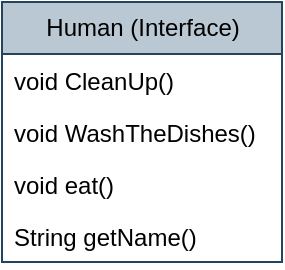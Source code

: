 <mxfile version="13.9.2" type="github">
  <diagram id="NIDb97bwamjwVH5dLSqN" name="Page-1">
    <mxGraphModel dx="1422" dy="763" grid="1" gridSize="10" guides="1" tooltips="1" connect="1" arrows="1" fold="1" page="1" pageScale="1" pageWidth="827" pageHeight="1169" math="0" shadow="0">
      <root>
        <mxCell id="0" />
        <mxCell id="1" parent="0" />
        <mxCell id="ecQy7TanuWZn8_1mcAMe-55" value="Human (Interface)" style="swimlane;fontStyle=0;childLayout=stackLayout;horizontal=1;startSize=26;fillColor=#bac8d3;horizontalStack=0;resizeParent=1;resizeParentMax=0;resizeLast=0;collapsible=1;marginBottom=0;rounded=0;shadow=0;glass=0;sketch=0;strokeColor=#23445d;html=1;" parent="1" vertex="1">
          <mxGeometry x="160" y="200" width="140" height="130" as="geometry" />
        </mxCell>
        <mxCell id="ecQy7TanuWZn8_1mcAMe-61" value="void CleanUp()" style="text;strokeColor=none;fillColor=none;align=left;verticalAlign=top;spacingLeft=4;spacingRight=4;overflow=hidden;rotatable=0;points=[[0,0.5],[1,0.5]];portConstraint=eastwest;" parent="ecQy7TanuWZn8_1mcAMe-55" vertex="1">
          <mxGeometry y="26" width="140" height="26" as="geometry" />
        </mxCell>
        <mxCell id="ecQy7TanuWZn8_1mcAMe-60" value="void WashTheDishes()" style="text;strokeColor=none;fillColor=none;align=left;verticalAlign=top;spacingLeft=4;spacingRight=4;overflow=hidden;rotatable=0;points=[[0,0.5],[1,0.5]];portConstraint=eastwest;" parent="ecQy7TanuWZn8_1mcAMe-55" vertex="1">
          <mxGeometry y="52" width="140" height="26" as="geometry" />
        </mxCell>
        <mxCell id="ecQy7TanuWZn8_1mcAMe-62" value="void eat()" style="text;strokeColor=none;fillColor=none;align=left;verticalAlign=top;spacingLeft=4;spacingRight=4;overflow=hidden;rotatable=0;points=[[0,0.5],[1,0.5]];portConstraint=eastwest;" parent="ecQy7TanuWZn8_1mcAMe-55" vertex="1">
          <mxGeometry y="78" width="140" height="26" as="geometry" />
        </mxCell>
        <mxCell id="ecQy7TanuWZn8_1mcAMe-63" value="String getName()" style="text;strokeColor=none;fillColor=none;align=left;verticalAlign=top;spacingLeft=4;spacingRight=4;overflow=hidden;rotatable=0;points=[[0,0.5],[1,0.5]];portConstraint=eastwest;" parent="ecQy7TanuWZn8_1mcAMe-55" vertex="1">
          <mxGeometry y="104" width="140" height="26" as="geometry" />
        </mxCell>
      </root>
    </mxGraphModel>
  </diagram>
</mxfile>
